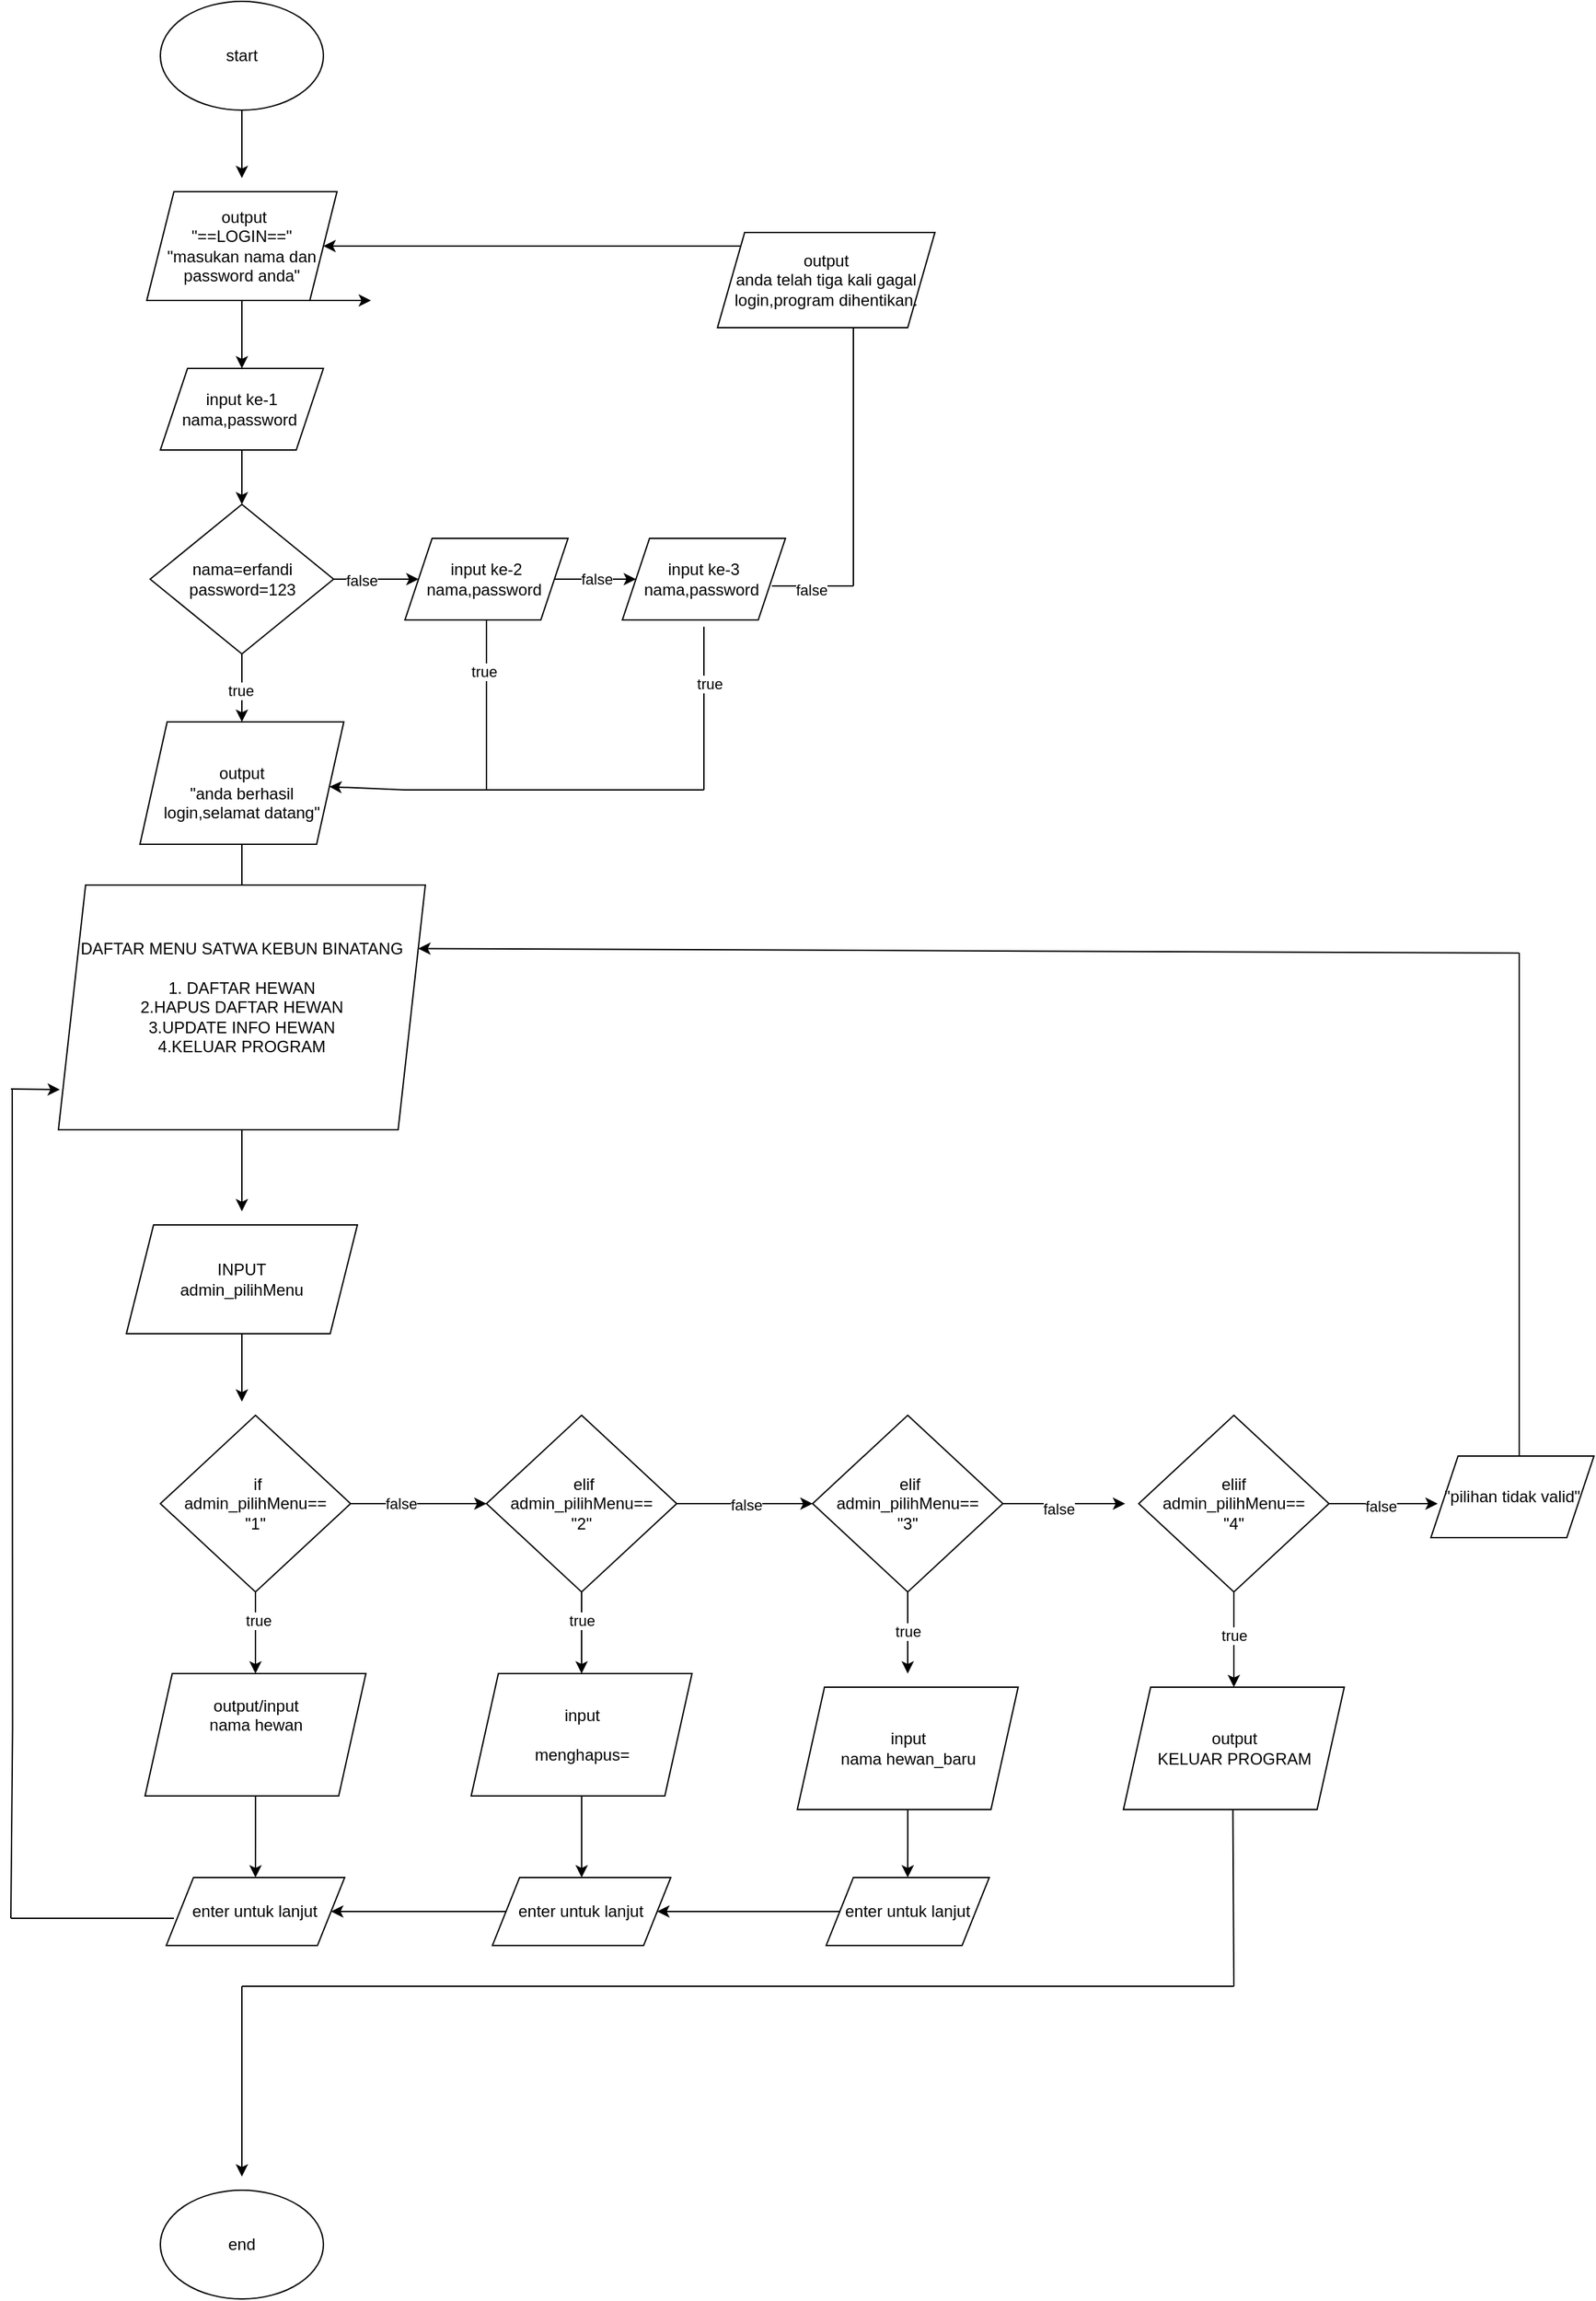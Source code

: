 <mxfile version="28.2.8">
  <diagram name="Page-1" id="dFhPst_S7rwA3uoJncHg">
    <mxGraphModel dx="1042" dy="626" grid="1" gridSize="10" guides="1" tooltips="1" connect="1" arrows="1" fold="1" page="1" pageScale="1" pageWidth="850" pageHeight="1100" math="0" shadow="0">
      <root>
        <mxCell id="0" />
        <mxCell id="1" parent="0" />
        <mxCell id="uPxCHblYA37mIubjmwFk-2" style="edgeStyle=orthogonalEdgeStyle;rounded=0;orthogonalLoop=1;jettySize=auto;html=1;" parent="1" source="uPxCHblYA37mIubjmwFk-1" edge="1">
          <mxGeometry relative="1" as="geometry">
            <mxPoint x="400" y="140" as="targetPoint" />
          </mxGeometry>
        </mxCell>
        <mxCell id="uPxCHblYA37mIubjmwFk-1" value="start" style="ellipse;whiteSpace=wrap;html=1;" parent="1" vertex="1">
          <mxGeometry x="340" y="10" width="120" height="80" as="geometry" />
        </mxCell>
        <mxCell id="uPxCHblYA37mIubjmwFk-7" style="edgeStyle=orthogonalEdgeStyle;rounded=0;orthogonalLoop=1;jettySize=auto;html=1;" parent="1" source="uPxCHblYA37mIubjmwFk-4" edge="1">
          <mxGeometry relative="1" as="geometry">
            <mxPoint x="400" y="280" as="targetPoint" />
          </mxGeometry>
        </mxCell>
        <mxCell id="uPxCHblYA37mIubjmwFk-4" value="&amp;nbsp;output&lt;div&gt;&quot;==LOGIN==&quot;&lt;br&gt;&lt;div&gt;&quot;masukan nama dan password anda&quot;&lt;/div&gt;&lt;/div&gt;" style="shape=parallelogram;perimeter=parallelogramPerimeter;whiteSpace=wrap;html=1;fixedSize=1;" parent="1" vertex="1">
          <mxGeometry x="330" y="150" width="140" height="80" as="geometry" />
        </mxCell>
        <mxCell id="uPxCHblYA37mIubjmwFk-5" value="" style="endArrow=classic;html=1;rounded=0;" parent="1" edge="1">
          <mxGeometry width="50" height="50" relative="1" as="geometry">
            <mxPoint x="425" y="230" as="sourcePoint" />
            <mxPoint x="495" y="230" as="targetPoint" />
          </mxGeometry>
        </mxCell>
        <mxCell id="uPxCHblYA37mIubjmwFk-9" style="edgeStyle=orthogonalEdgeStyle;rounded=0;orthogonalLoop=1;jettySize=auto;html=1;" parent="1" source="uPxCHblYA37mIubjmwFk-8" edge="1">
          <mxGeometry relative="1" as="geometry">
            <mxPoint x="400" y="380" as="targetPoint" />
          </mxGeometry>
        </mxCell>
        <mxCell id="uPxCHblYA37mIubjmwFk-8" value="input ke-1&lt;div&gt;nama,password&amp;nbsp;&lt;/div&gt;" style="shape=parallelogram;perimeter=parallelogramPerimeter;whiteSpace=wrap;html=1;fixedSize=1;" parent="1" vertex="1">
          <mxGeometry x="340" y="280" width="120" height="60" as="geometry" />
        </mxCell>
        <mxCell id="uPxCHblYA37mIubjmwFk-37" style="edgeStyle=orthogonalEdgeStyle;rounded=0;orthogonalLoop=1;jettySize=auto;html=1;" parent="1" source="uPxCHblYA37mIubjmwFk-10" edge="1">
          <mxGeometry relative="1" as="geometry">
            <mxPoint x="400" y="690" as="targetPoint" />
          </mxGeometry>
        </mxCell>
        <mxCell id="uPxCHblYA37mIubjmwFk-10" value="&lt;br&gt;&lt;div&gt;output&lt;/div&gt;&lt;div&gt;&quot;anda berhasil login,selamat datang&quot;&lt;/div&gt;" style="shape=parallelogram;perimeter=parallelogramPerimeter;whiteSpace=wrap;html=1;fixedSize=1;" parent="1" vertex="1">
          <mxGeometry x="325" y="540" width="150" height="90" as="geometry" />
        </mxCell>
        <mxCell id="uPxCHblYA37mIubjmwFk-12" style="edgeStyle=orthogonalEdgeStyle;rounded=0;orthogonalLoop=1;jettySize=auto;html=1;" parent="1" source="uPxCHblYA37mIubjmwFk-11" edge="1">
          <mxGeometry relative="1" as="geometry">
            <mxPoint x="400" y="540" as="targetPoint" />
          </mxGeometry>
        </mxCell>
        <mxCell id="uPxCHblYA37mIubjmwFk-14" value="true" style="edgeLabel;html=1;align=center;verticalAlign=middle;resizable=0;points=[];" parent="uPxCHblYA37mIubjmwFk-12" vertex="1" connectable="0">
          <mxGeometry x="0.078" y="-2" relative="1" as="geometry">
            <mxPoint as="offset" />
          </mxGeometry>
        </mxCell>
        <mxCell id="uPxCHblYA37mIubjmwFk-13" style="edgeStyle=orthogonalEdgeStyle;rounded=0;orthogonalLoop=1;jettySize=auto;html=1;" parent="1" source="uPxCHblYA37mIubjmwFk-11" edge="1">
          <mxGeometry relative="1" as="geometry">
            <mxPoint x="530" y="435" as="targetPoint" />
          </mxGeometry>
        </mxCell>
        <mxCell id="uPxCHblYA37mIubjmwFk-15" value="false" style="edgeLabel;html=1;align=center;verticalAlign=middle;resizable=0;points=[];" parent="uPxCHblYA37mIubjmwFk-13" vertex="1" connectable="0">
          <mxGeometry x="-0.347" y="-1" relative="1" as="geometry">
            <mxPoint as="offset" />
          </mxGeometry>
        </mxCell>
        <mxCell id="uPxCHblYA37mIubjmwFk-11" value="nama=erfandi&lt;div&gt;password=123&lt;/div&gt;" style="rhombus;whiteSpace=wrap;html=1;" parent="1" vertex="1">
          <mxGeometry x="332.5" y="380" width="135" height="110" as="geometry" />
        </mxCell>
        <mxCell id="uPxCHblYA37mIubjmwFk-17" style="edgeStyle=orthogonalEdgeStyle;rounded=0;orthogonalLoop=1;jettySize=auto;html=1;" parent="1" source="uPxCHblYA37mIubjmwFk-16" edge="1">
          <mxGeometry relative="1" as="geometry">
            <mxPoint x="690" y="435" as="targetPoint" />
          </mxGeometry>
        </mxCell>
        <mxCell id="uPxCHblYA37mIubjmwFk-24" value="false" style="edgeLabel;html=1;align=center;verticalAlign=middle;resizable=0;points=[];" parent="uPxCHblYA37mIubjmwFk-17" vertex="1" connectable="0">
          <mxGeometry x="0.004" relative="1" as="geometry">
            <mxPoint as="offset" />
          </mxGeometry>
        </mxCell>
        <mxCell id="uPxCHblYA37mIubjmwFk-16" value="input ke-2&lt;div&gt;nama,password&amp;nbsp;&lt;/div&gt;" style="shape=parallelogram;perimeter=parallelogramPerimeter;whiteSpace=wrap;html=1;fixedSize=1;" parent="1" vertex="1">
          <mxGeometry x="520" y="405" width="120" height="60" as="geometry" />
        </mxCell>
        <mxCell id="uPxCHblYA37mIubjmwFk-19" value="" style="endArrow=none;html=1;rounded=0;" parent="1" edge="1">
          <mxGeometry width="50" height="50" relative="1" as="geometry">
            <mxPoint x="580" y="590" as="sourcePoint" />
            <mxPoint x="580" y="465" as="targetPoint" />
          </mxGeometry>
        </mxCell>
        <mxCell id="uPxCHblYA37mIubjmwFk-21" value="true" style="edgeLabel;html=1;align=center;verticalAlign=middle;resizable=0;points=[];" parent="uPxCHblYA37mIubjmwFk-19" vertex="1" connectable="0">
          <mxGeometry x="0.389" y="2" relative="1" as="geometry">
            <mxPoint as="offset" />
          </mxGeometry>
        </mxCell>
        <mxCell id="uPxCHblYA37mIubjmwFk-20" value="" style="endArrow=classic;html=1;rounded=0;" parent="1" target="uPxCHblYA37mIubjmwFk-10" edge="1">
          <mxGeometry width="50" height="50" relative="1" as="geometry">
            <mxPoint x="580" y="590" as="sourcePoint" />
            <mxPoint x="630" y="540" as="targetPoint" />
            <Array as="points">
              <mxPoint x="520" y="590" />
            </Array>
          </mxGeometry>
        </mxCell>
        <mxCell id="uPxCHblYA37mIubjmwFk-22" value="input ke-3&lt;div&gt;nama,password&amp;nbsp;&lt;/div&gt;" style="shape=parallelogram;perimeter=parallelogramPerimeter;whiteSpace=wrap;html=1;fixedSize=1;" parent="1" vertex="1">
          <mxGeometry x="680" y="405" width="120" height="60" as="geometry" />
        </mxCell>
        <mxCell id="uPxCHblYA37mIubjmwFk-29" value="" style="endArrow=none;html=1;rounded=0;" parent="1" edge="1">
          <mxGeometry width="50" height="50" relative="1" as="geometry">
            <mxPoint x="740" y="590" as="sourcePoint" />
            <mxPoint x="740" y="470" as="targetPoint" />
          </mxGeometry>
        </mxCell>
        <mxCell id="uPxCHblYA37mIubjmwFk-31" value="true" style="edgeLabel;html=1;align=center;verticalAlign=middle;resizable=0;points=[];" parent="uPxCHblYA37mIubjmwFk-29" vertex="1" connectable="0">
          <mxGeometry x="0.312" y="-4" relative="1" as="geometry">
            <mxPoint as="offset" />
          </mxGeometry>
        </mxCell>
        <mxCell id="uPxCHblYA37mIubjmwFk-30" value="" style="endArrow=none;html=1;rounded=0;" parent="1" edge="1">
          <mxGeometry width="50" height="50" relative="1" as="geometry">
            <mxPoint x="580" y="590" as="sourcePoint" />
            <mxPoint x="740" y="590" as="targetPoint" />
          </mxGeometry>
        </mxCell>
        <mxCell id="uPxCHblYA37mIubjmwFk-32" value="" style="endArrow=none;html=1;rounded=0;" parent="1" edge="1">
          <mxGeometry width="50" height="50" relative="1" as="geometry">
            <mxPoint x="790" y="440" as="sourcePoint" />
            <mxPoint x="850" y="440" as="targetPoint" />
          </mxGeometry>
        </mxCell>
        <mxCell id="uPxCHblYA37mIubjmwFk-36" value="false" style="edgeLabel;html=1;align=center;verticalAlign=middle;resizable=0;points=[];" parent="uPxCHblYA37mIubjmwFk-32" vertex="1" connectable="0">
          <mxGeometry x="-0.035" y="-3" relative="1" as="geometry">
            <mxPoint as="offset" />
          </mxGeometry>
        </mxCell>
        <mxCell id="uPxCHblYA37mIubjmwFk-33" value="" style="endArrow=none;html=1;rounded=0;" parent="1" edge="1">
          <mxGeometry width="50" height="50" relative="1" as="geometry">
            <mxPoint x="850" y="440" as="sourcePoint" />
            <mxPoint x="850" y="190" as="targetPoint" />
          </mxGeometry>
        </mxCell>
        <mxCell id="uPxCHblYA37mIubjmwFk-34" value="" style="endArrow=classic;html=1;rounded=0;" parent="1" target="uPxCHblYA37mIubjmwFk-4" edge="1">
          <mxGeometry width="50" height="50" relative="1" as="geometry">
            <mxPoint x="850" y="190" as="sourcePoint" />
            <mxPoint x="900" y="140" as="targetPoint" />
          </mxGeometry>
        </mxCell>
        <mxCell id="uPxCHblYA37mIubjmwFk-35" value="output&lt;div&gt;anda telah tiga kali gagal login,program dihentikan.&lt;/div&gt;" style="shape=parallelogram;perimeter=parallelogramPerimeter;whiteSpace=wrap;html=1;fixedSize=1;" parent="1" vertex="1">
          <mxGeometry x="750" y="180" width="160" height="70" as="geometry" />
        </mxCell>
        <mxCell id="uPxCHblYA37mIubjmwFk-41" style="edgeStyle=orthogonalEdgeStyle;rounded=0;orthogonalLoop=1;jettySize=auto;html=1;" parent="1" source="uPxCHblYA37mIubjmwFk-38" edge="1">
          <mxGeometry relative="1" as="geometry">
            <mxPoint x="400" y="900" as="targetPoint" />
          </mxGeometry>
        </mxCell>
        <mxCell id="uPxCHblYA37mIubjmwFk-38" value="DAFTAR MENU SATWA KEBUN BINATANG&lt;div&gt;&lt;br&gt;&lt;/div&gt;&lt;div&gt;1. DAFTAR HEWAN&lt;/div&gt;&lt;div&gt;2.HAPUS DAFTAR HEWAN&lt;/div&gt;&lt;div&gt;3.UPDATE INFO HEWAN&lt;/div&gt;&lt;div&gt;4.KELUAR PROGRAM&lt;/div&gt;&lt;div&gt;&lt;br&gt;&lt;/div&gt;" style="shape=parallelogram;perimeter=parallelogramPerimeter;whiteSpace=wrap;html=1;fixedSize=1;" parent="1" vertex="1">
          <mxGeometry x="265" y="660" width="270" height="180" as="geometry" />
        </mxCell>
        <mxCell id="uPxCHblYA37mIubjmwFk-43" style="edgeStyle=orthogonalEdgeStyle;rounded=0;orthogonalLoop=1;jettySize=auto;html=1;" parent="1" source="uPxCHblYA37mIubjmwFk-42" edge="1">
          <mxGeometry relative="1" as="geometry">
            <mxPoint x="400" y="1040" as="targetPoint" />
          </mxGeometry>
        </mxCell>
        <mxCell id="uPxCHblYA37mIubjmwFk-42" value="INPUT&lt;div&gt;admin_pilihMenu&lt;/div&gt;" style="shape=parallelogram;perimeter=parallelogramPerimeter;whiteSpace=wrap;html=1;fixedSize=1;" parent="1" vertex="1">
          <mxGeometry x="315" y="910" width="170" height="80" as="geometry" />
        </mxCell>
        <mxCell id="uPxCHblYA37mIubjmwFk-46" style="edgeStyle=orthogonalEdgeStyle;rounded=0;orthogonalLoop=1;jettySize=auto;html=1;" parent="1" source="uPxCHblYA37mIubjmwFk-44" edge="1">
          <mxGeometry relative="1" as="geometry">
            <mxPoint x="410" y="1240" as="targetPoint" />
          </mxGeometry>
        </mxCell>
        <mxCell id="uPxCHblYA37mIubjmwFk-47" value="true" style="edgeLabel;html=1;align=center;verticalAlign=middle;resizable=0;points=[];" parent="uPxCHblYA37mIubjmwFk-46" vertex="1" connectable="0">
          <mxGeometry x="-0.306" y="2" relative="1" as="geometry">
            <mxPoint as="offset" />
          </mxGeometry>
        </mxCell>
        <mxCell id="uPxCHblYA37mIubjmwFk-49" style="edgeStyle=orthogonalEdgeStyle;rounded=0;orthogonalLoop=1;jettySize=auto;html=1;entryX=0;entryY=0.5;entryDx=0;entryDy=0;" parent="1" source="uPxCHblYA37mIubjmwFk-44" target="uPxCHblYA37mIubjmwFk-51" edge="1">
          <mxGeometry relative="1" as="geometry">
            <mxPoint x="560" y="1115" as="targetPoint" />
          </mxGeometry>
        </mxCell>
        <mxCell id="uPxCHblYA37mIubjmwFk-72" value="false" style="edgeLabel;html=1;align=center;verticalAlign=middle;resizable=0;points=[];" parent="uPxCHblYA37mIubjmwFk-49" vertex="1" connectable="0">
          <mxGeometry x="-0.264" relative="1" as="geometry">
            <mxPoint as="offset" />
          </mxGeometry>
        </mxCell>
        <mxCell id="uPxCHblYA37mIubjmwFk-44" value="&lt;div&gt;&amp;nbsp;if&lt;/div&gt;&lt;div&gt;admin_pilihMenu==&lt;/div&gt;&lt;div&gt;&quot;1&quot;&lt;/div&gt;" style="rhombus;whiteSpace=wrap;html=1;" parent="1" vertex="1">
          <mxGeometry x="340" y="1050" width="140" height="130" as="geometry" />
        </mxCell>
        <mxCell id="N8VBgzkO6wNwiFfsStmX-16" style="edgeStyle=orthogonalEdgeStyle;rounded=0;orthogonalLoop=1;jettySize=auto;html=1;entryX=0.5;entryY=0;entryDx=0;entryDy=0;" parent="1" source="uPxCHblYA37mIubjmwFk-48" target="N8VBgzkO6wNwiFfsStmX-15" edge="1">
          <mxGeometry relative="1" as="geometry" />
        </mxCell>
        <mxCell id="uPxCHblYA37mIubjmwFk-48" value="output/input&lt;br&gt;&lt;div&gt;nama hewan&lt;/div&gt;&lt;div&gt;&lt;br&gt;&lt;/div&gt;&lt;div&gt;&lt;br&gt;&lt;/div&gt;" style="shape=parallelogram;perimeter=parallelogramPerimeter;whiteSpace=wrap;html=1;fixedSize=1;" parent="1" vertex="1">
          <mxGeometry x="328.75" y="1240" width="162.5" height="90" as="geometry" />
        </mxCell>
        <mxCell id="uPxCHblYA37mIubjmwFk-54" style="edgeStyle=orthogonalEdgeStyle;rounded=0;orthogonalLoop=1;jettySize=auto;html=1;" parent="1" source="uPxCHblYA37mIubjmwFk-51" edge="1">
          <mxGeometry relative="1" as="geometry">
            <mxPoint x="820" y="1115" as="targetPoint" />
          </mxGeometry>
        </mxCell>
        <mxCell id="uPxCHblYA37mIubjmwFk-87" value="false" style="edgeLabel;html=1;align=center;verticalAlign=middle;resizable=0;points=[];" parent="uPxCHblYA37mIubjmwFk-54" vertex="1" connectable="0">
          <mxGeometry x="0.019" relative="1" as="geometry">
            <mxPoint as="offset" />
          </mxGeometry>
        </mxCell>
        <mxCell id="uPxCHblYA37mIubjmwFk-55" style="edgeStyle=orthogonalEdgeStyle;rounded=0;orthogonalLoop=1;jettySize=auto;html=1;entryX=0.5;entryY=0;entryDx=0;entryDy=0;" parent="1" source="uPxCHblYA37mIubjmwFk-51" target="uPxCHblYA37mIubjmwFk-53" edge="1">
          <mxGeometry relative="1" as="geometry" />
        </mxCell>
        <mxCell id="uPxCHblYA37mIubjmwFk-69" value="true" style="edgeLabel;html=1;align=center;verticalAlign=middle;resizable=0;points=[];" parent="uPxCHblYA37mIubjmwFk-55" vertex="1" connectable="0">
          <mxGeometry x="-0.318" relative="1" as="geometry">
            <mxPoint as="offset" />
          </mxGeometry>
        </mxCell>
        <mxCell id="uPxCHblYA37mIubjmwFk-51" value="&lt;div&gt;&amp;nbsp;elif&lt;/div&gt;&lt;div&gt;admin_pilihMenu==&lt;/div&gt;&lt;div&gt;&quot;2&quot;&lt;/div&gt;" style="rhombus;whiteSpace=wrap;html=1;" parent="1" vertex="1">
          <mxGeometry x="580" y="1050" width="140" height="130" as="geometry" />
        </mxCell>
        <mxCell id="N8VBgzkO6wNwiFfsStmX-8" value="" style="edgeStyle=orthogonalEdgeStyle;rounded=0;orthogonalLoop=1;jettySize=auto;html=1;" parent="1" source="uPxCHblYA37mIubjmwFk-53" target="N8VBgzkO6wNwiFfsStmX-7" edge="1">
          <mxGeometry relative="1" as="geometry" />
        </mxCell>
        <mxCell id="uPxCHblYA37mIubjmwFk-53" value="input&lt;div&gt;&lt;br&gt;&lt;/div&gt;&lt;div&gt;menghapus=&lt;/div&gt;" style="shape=parallelogram;perimeter=parallelogramPerimeter;whiteSpace=wrap;html=1;fixedSize=1;" parent="1" vertex="1">
          <mxGeometry x="568.75" y="1240" width="162.5" height="90" as="geometry" />
        </mxCell>
        <mxCell id="uPxCHblYA37mIubjmwFk-57" style="edgeStyle=orthogonalEdgeStyle;rounded=0;orthogonalLoop=1;jettySize=auto;html=1;" parent="1" source="uPxCHblYA37mIubjmwFk-56" edge="1">
          <mxGeometry relative="1" as="geometry">
            <mxPoint x="890" y="1240" as="targetPoint" />
          </mxGeometry>
        </mxCell>
        <mxCell id="uPxCHblYA37mIubjmwFk-70" value="true" style="edgeLabel;html=1;align=center;verticalAlign=middle;resizable=0;points=[];" parent="uPxCHblYA37mIubjmwFk-57" vertex="1" connectable="0">
          <mxGeometry x="-0.004" y="1" relative="1" as="geometry">
            <mxPoint as="offset" />
          </mxGeometry>
        </mxCell>
        <mxCell id="uPxCHblYA37mIubjmwFk-62" style="edgeStyle=orthogonalEdgeStyle;rounded=0;orthogonalLoop=1;jettySize=auto;html=1;" parent="1" source="uPxCHblYA37mIubjmwFk-56" edge="1">
          <mxGeometry relative="1" as="geometry">
            <mxPoint x="1050" y="1115" as="targetPoint" />
          </mxGeometry>
        </mxCell>
        <mxCell id="uPxCHblYA37mIubjmwFk-88" value="false" style="edgeLabel;html=1;align=center;verticalAlign=middle;resizable=0;points=[];" parent="uPxCHblYA37mIubjmwFk-62" vertex="1" connectable="0">
          <mxGeometry x="-0.103" y="-4" relative="1" as="geometry">
            <mxPoint as="offset" />
          </mxGeometry>
        </mxCell>
        <mxCell id="uPxCHblYA37mIubjmwFk-56" value="&lt;div&gt;&amp;nbsp;elif&lt;/div&gt;&lt;div&gt;admin_pilihMenu==&lt;/div&gt;&lt;div&gt;&quot;3&quot;&lt;/div&gt;" style="rhombus;whiteSpace=wrap;html=1;" parent="1" vertex="1">
          <mxGeometry x="820" y="1050" width="140" height="130" as="geometry" />
        </mxCell>
        <mxCell id="N8VBgzkO6wNwiFfsStmX-3" value="" style="edgeStyle=orthogonalEdgeStyle;rounded=0;orthogonalLoop=1;jettySize=auto;html=1;" parent="1" source="uPxCHblYA37mIubjmwFk-59" edge="1">
          <mxGeometry relative="1" as="geometry">
            <mxPoint x="890" y="1390" as="targetPoint" />
          </mxGeometry>
        </mxCell>
        <mxCell id="uPxCHblYA37mIubjmwFk-59" value="input&lt;div&gt;nama hewan_baru&lt;/div&gt;" style="shape=parallelogram;perimeter=parallelogramPerimeter;whiteSpace=wrap;html=1;fixedSize=1;" parent="1" vertex="1">
          <mxGeometry x="808.75" y="1250" width="162.5" height="90" as="geometry" />
        </mxCell>
        <mxCell id="uPxCHblYA37mIubjmwFk-66" style="edgeStyle=orthogonalEdgeStyle;rounded=0;orthogonalLoop=1;jettySize=auto;html=1;entryX=0;entryY=0.5;entryDx=0;entryDy=0;" parent="1" source="uPxCHblYA37mIubjmwFk-61" edge="1">
          <mxGeometry relative="1" as="geometry">
            <mxPoint x="1280" y="1115" as="targetPoint" />
          </mxGeometry>
        </mxCell>
        <mxCell id="uPxCHblYA37mIubjmwFk-89" value="false" style="edgeLabel;html=1;align=center;verticalAlign=middle;resizable=0;points=[];" parent="uPxCHblYA37mIubjmwFk-66" vertex="1" connectable="0">
          <mxGeometry x="-0.05" y="-2" relative="1" as="geometry">
            <mxPoint as="offset" />
          </mxGeometry>
        </mxCell>
        <mxCell id="uPxCHblYA37mIubjmwFk-75" style="edgeStyle=orthogonalEdgeStyle;rounded=0;orthogonalLoop=1;jettySize=auto;html=1;entryX=0.5;entryY=0;entryDx=0;entryDy=0;" parent="1" source="uPxCHblYA37mIubjmwFk-61" target="uPxCHblYA37mIubjmwFk-64" edge="1">
          <mxGeometry relative="1" as="geometry" />
        </mxCell>
        <mxCell id="uPxCHblYA37mIubjmwFk-76" value="true" style="edgeLabel;html=1;align=center;verticalAlign=middle;resizable=0;points=[];" parent="uPxCHblYA37mIubjmwFk-75" vertex="1" connectable="0">
          <mxGeometry x="-0.079" relative="1" as="geometry">
            <mxPoint as="offset" />
          </mxGeometry>
        </mxCell>
        <mxCell id="uPxCHblYA37mIubjmwFk-61" value="&lt;div&gt;eliif&lt;/div&gt;&lt;div&gt;admin_pilihMenu==&lt;/div&gt;&lt;div&gt;&quot;4&quot;&lt;/div&gt;" style="rhombus;whiteSpace=wrap;html=1;" parent="1" vertex="1">
          <mxGeometry x="1060" y="1050" width="140" height="130" as="geometry" />
        </mxCell>
        <mxCell id="uPxCHblYA37mIubjmwFk-64" value="&lt;div&gt;output&lt;/div&gt;&lt;div&gt;KELUAR PROGRAM&lt;/div&gt;" style="shape=parallelogram;perimeter=parallelogramPerimeter;whiteSpace=wrap;html=1;fixedSize=1;" parent="1" vertex="1">
          <mxGeometry x="1048.75" y="1250" width="162.5" height="90" as="geometry" />
        </mxCell>
        <mxCell id="uPxCHblYA37mIubjmwFk-92" value="&quot;pilihan tidak valid&quot;" style="shape=parallelogram;perimeter=parallelogramPerimeter;whiteSpace=wrap;html=1;fixedSize=1;" parent="1" vertex="1">
          <mxGeometry x="1275" y="1080" width="120" height="60" as="geometry" />
        </mxCell>
        <mxCell id="uPxCHblYA37mIubjmwFk-94" value="" style="endArrow=none;html=1;rounded=0;" parent="1" edge="1">
          <mxGeometry width="50" height="50" relative="1" as="geometry">
            <mxPoint x="1340" y="1080" as="sourcePoint" />
            <mxPoint x="1340" y="710" as="targetPoint" />
          </mxGeometry>
        </mxCell>
        <mxCell id="uPxCHblYA37mIubjmwFk-96" value="" style="endArrow=classic;html=1;rounded=0;entryX=1;entryY=0.25;entryDx=0;entryDy=0;" parent="1" target="uPxCHblYA37mIubjmwFk-38" edge="1">
          <mxGeometry width="50" height="50" relative="1" as="geometry">
            <mxPoint x="1340" y="710" as="sourcePoint" />
            <mxPoint x="1890" y="670" as="targetPoint" />
          </mxGeometry>
        </mxCell>
        <mxCell id="uPxCHblYA37mIubjmwFk-98" value="" style="endArrow=none;html=1;rounded=0;" parent="1" edge="1">
          <mxGeometry width="50" height="50" relative="1" as="geometry">
            <mxPoint x="400" y="1470" as="sourcePoint" />
            <mxPoint x="1130" y="1470" as="targetPoint" />
          </mxGeometry>
        </mxCell>
        <mxCell id="uPxCHblYA37mIubjmwFk-99" value="" style="endArrow=classic;html=1;rounded=0;" parent="1" edge="1">
          <mxGeometry width="50" height="50" relative="1" as="geometry">
            <mxPoint x="400" y="1470" as="sourcePoint" />
            <mxPoint x="400" y="1610" as="targetPoint" />
          </mxGeometry>
        </mxCell>
        <mxCell id="uPxCHblYA37mIubjmwFk-100" value="end" style="ellipse;whiteSpace=wrap;html=1;" parent="1" vertex="1">
          <mxGeometry x="340" y="1620" width="120" height="80" as="geometry" />
        </mxCell>
        <mxCell id="kWU4KM6xFrOA-AWe_in7-3" value="" style="endArrow=none;html=1;rounded=0;" parent="1" edge="1">
          <mxGeometry width="50" height="50" relative="1" as="geometry">
            <mxPoint x="1130" y="1470" as="sourcePoint" />
            <mxPoint x="1129.29" y="1340" as="targetPoint" />
          </mxGeometry>
        </mxCell>
        <mxCell id="N8VBgzkO6wNwiFfsStmX-12" style="edgeStyle=orthogonalEdgeStyle;rounded=0;orthogonalLoop=1;jettySize=auto;html=1;entryX=1;entryY=0.5;entryDx=0;entryDy=0;" parent="1" source="N8VBgzkO6wNwiFfsStmX-5" target="N8VBgzkO6wNwiFfsStmX-7" edge="1">
          <mxGeometry relative="1" as="geometry" />
        </mxCell>
        <mxCell id="N8VBgzkO6wNwiFfsStmX-5" value="enter untuk lanjut" style="shape=parallelogram;perimeter=parallelogramPerimeter;whiteSpace=wrap;html=1;fixedSize=1;" parent="1" vertex="1">
          <mxGeometry x="830" y="1390" width="120" height="50" as="geometry" />
        </mxCell>
        <mxCell id="N8VBgzkO6wNwiFfsStmX-17" style="edgeStyle=orthogonalEdgeStyle;rounded=0;orthogonalLoop=1;jettySize=auto;html=1;entryX=1;entryY=0.5;entryDx=0;entryDy=0;" parent="1" source="N8VBgzkO6wNwiFfsStmX-7" target="N8VBgzkO6wNwiFfsStmX-15" edge="1">
          <mxGeometry relative="1" as="geometry" />
        </mxCell>
        <mxCell id="N8VBgzkO6wNwiFfsStmX-7" value="enter untuk lanjut" style="shape=parallelogram;perimeter=parallelogramPerimeter;whiteSpace=wrap;html=1;fixedSize=1;" parent="1" vertex="1">
          <mxGeometry x="584.38" y="1390" width="131.25" height="50" as="geometry" />
        </mxCell>
        <mxCell id="N8VBgzkO6wNwiFfsStmX-15" value="enter untuk lanjut" style="shape=parallelogram;perimeter=parallelogramPerimeter;whiteSpace=wrap;html=1;fixedSize=1;" parent="1" vertex="1">
          <mxGeometry x="344.38" y="1390" width="131.25" height="50" as="geometry" />
        </mxCell>
        <mxCell id="N8VBgzkO6wNwiFfsStmX-18" value="" style="endArrow=none;html=1;rounded=0;" parent="1" edge="1">
          <mxGeometry width="50" height="50" relative="1" as="geometry">
            <mxPoint x="230" y="1420" as="sourcePoint" />
            <mxPoint x="350" y="1420" as="targetPoint" />
          </mxGeometry>
        </mxCell>
        <mxCell id="N8VBgzkO6wNwiFfsStmX-20" value="" style="endArrow=none;html=1;rounded=0;" parent="1" edge="1">
          <mxGeometry width="50" height="50" relative="1" as="geometry">
            <mxPoint x="230" y="1420" as="sourcePoint" />
            <mxPoint x="231" y="810" as="targetPoint" />
            <Array as="points">
              <mxPoint x="231.25" y="1280" />
            </Array>
          </mxGeometry>
        </mxCell>
        <mxCell id="N8VBgzkO6wNwiFfsStmX-22" value="" style="endArrow=classic;html=1;rounded=0;entryX=0.004;entryY=0.836;entryDx=0;entryDy=0;entryPerimeter=0;" parent="1" target="uPxCHblYA37mIubjmwFk-38" edge="1">
          <mxGeometry width="50" height="50" relative="1" as="geometry">
            <mxPoint x="230" y="810" as="sourcePoint" />
            <mxPoint x="280" y="760" as="targetPoint" />
          </mxGeometry>
        </mxCell>
      </root>
    </mxGraphModel>
  </diagram>
</mxfile>
